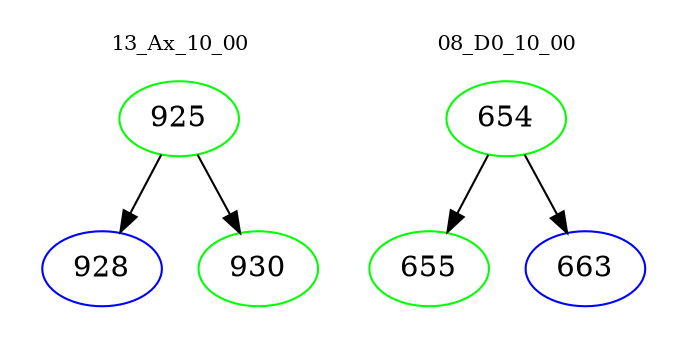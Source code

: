 digraph{
subgraph cluster_0 {
color = white
label = "13_Ax_10_00";
fontsize=10;
T0_925 [label="925", color="green"]
T0_925 -> T0_928 [color="black"]
T0_928 [label="928", color="blue"]
T0_925 -> T0_930 [color="black"]
T0_930 [label="930", color="green"]
}
subgraph cluster_1 {
color = white
label = "08_D0_10_00";
fontsize=10;
T1_654 [label="654", color="green"]
T1_654 -> T1_655 [color="black"]
T1_655 [label="655", color="green"]
T1_654 -> T1_663 [color="black"]
T1_663 [label="663", color="blue"]
}
}
